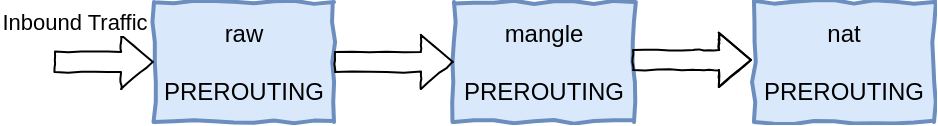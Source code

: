 <mxfile version="20.2.3" type="github">
  <diagram name="Page-1" id="c7558073-3199-34d8-9f00-42111426c3f3">
    <mxGraphModel dx="2040" dy="676" grid="1" gridSize="10" guides="1" tooltips="1" connect="1" arrows="1" fold="1" page="1" pageScale="1" pageWidth="826" pageHeight="1169" background="none" math="0" shadow="0">
      <root>
        <mxCell id="0" />
        <mxCell id="1" parent="0" />
        <mxCell id="MUbhbubisqaddHKLi_dW-97" value="raw&#xa;&#xa;PREROUTING" style="whiteSpace=wrap;align=center;verticalAlign=middle;fontStyle=0;strokeWidth=2;fillColor=#dae8fc;strokeColor=#6c8ebf;comic=1;" vertex="1" parent="1">
          <mxGeometry x="-280" y="251" width="90" height="60" as="geometry" />
        </mxCell>
        <mxCell id="MUbhbubisqaddHKLi_dW-98" value="mangle&#xa;&#xa;PREROUTING" style="whiteSpace=wrap;align=center;verticalAlign=middle;fontStyle=0;strokeWidth=2;fillColor=#dae8fc;strokeColor=#6c8ebf;comic=1;" vertex="1" parent="1">
          <mxGeometry x="-130" y="251" width="90" height="60" as="geometry" />
        </mxCell>
        <mxCell id="MUbhbubisqaddHKLi_dW-99" value="nat&#xa;&#xa;PREROUTING" style="whiteSpace=wrap;align=center;verticalAlign=middle;fontStyle=0;strokeWidth=2;fillColor=#dae8fc;strokeColor=#6c8ebf;comic=1;" vertex="1" parent="1">
          <mxGeometry x="20" y="251" width="90" height="60" as="geometry" />
        </mxCell>
        <mxCell id="MUbhbubisqaddHKLi_dW-100" value="Inbound Traffic" style="shape=flexArrow;endArrow=classic;html=1;rounded=0;endWidth=16;endSize=5;comic=1;verticalAlign=bottom;" edge="1" parent="1">
          <mxGeometry x="-0.6" y="11" width="50" height="50" relative="1" as="geometry">
            <mxPoint x="-330" y="281" as="sourcePoint" />
            <mxPoint x="-280" y="281" as="targetPoint" />
            <mxPoint as="offset" />
          </mxGeometry>
        </mxCell>
        <mxCell id="MUbhbubisqaddHKLi_dW-101" value="" style="shape=flexArrow;endArrow=classic;html=1;rounded=0;endWidth=16;endSize=5;comic=1;exitX=1;exitY=0.5;exitDx=0;exitDy=0;" edge="1" parent="1" source="MUbhbubisqaddHKLi_dW-97">
          <mxGeometry width="50" height="50" relative="1" as="geometry">
            <mxPoint x="-180" y="281" as="sourcePoint" />
            <mxPoint x="-130" y="281" as="targetPoint" />
          </mxGeometry>
        </mxCell>
        <mxCell id="MUbhbubisqaddHKLi_dW-105" value="" style="shape=flexArrow;endArrow=classic;html=1;rounded=0;endWidth=16;endSize=5;comic=1;exitX=1;exitY=0.5;exitDx=0;exitDy=0;" edge="1" parent="1">
          <mxGeometry width="50" height="50" relative="1" as="geometry">
            <mxPoint x="-41" y="280" as="sourcePoint" />
            <mxPoint x="19" y="280" as="targetPoint" />
            <Array as="points">
              <mxPoint x="-10" y="280" />
            </Array>
          </mxGeometry>
        </mxCell>
      </root>
    </mxGraphModel>
  </diagram>
</mxfile>
